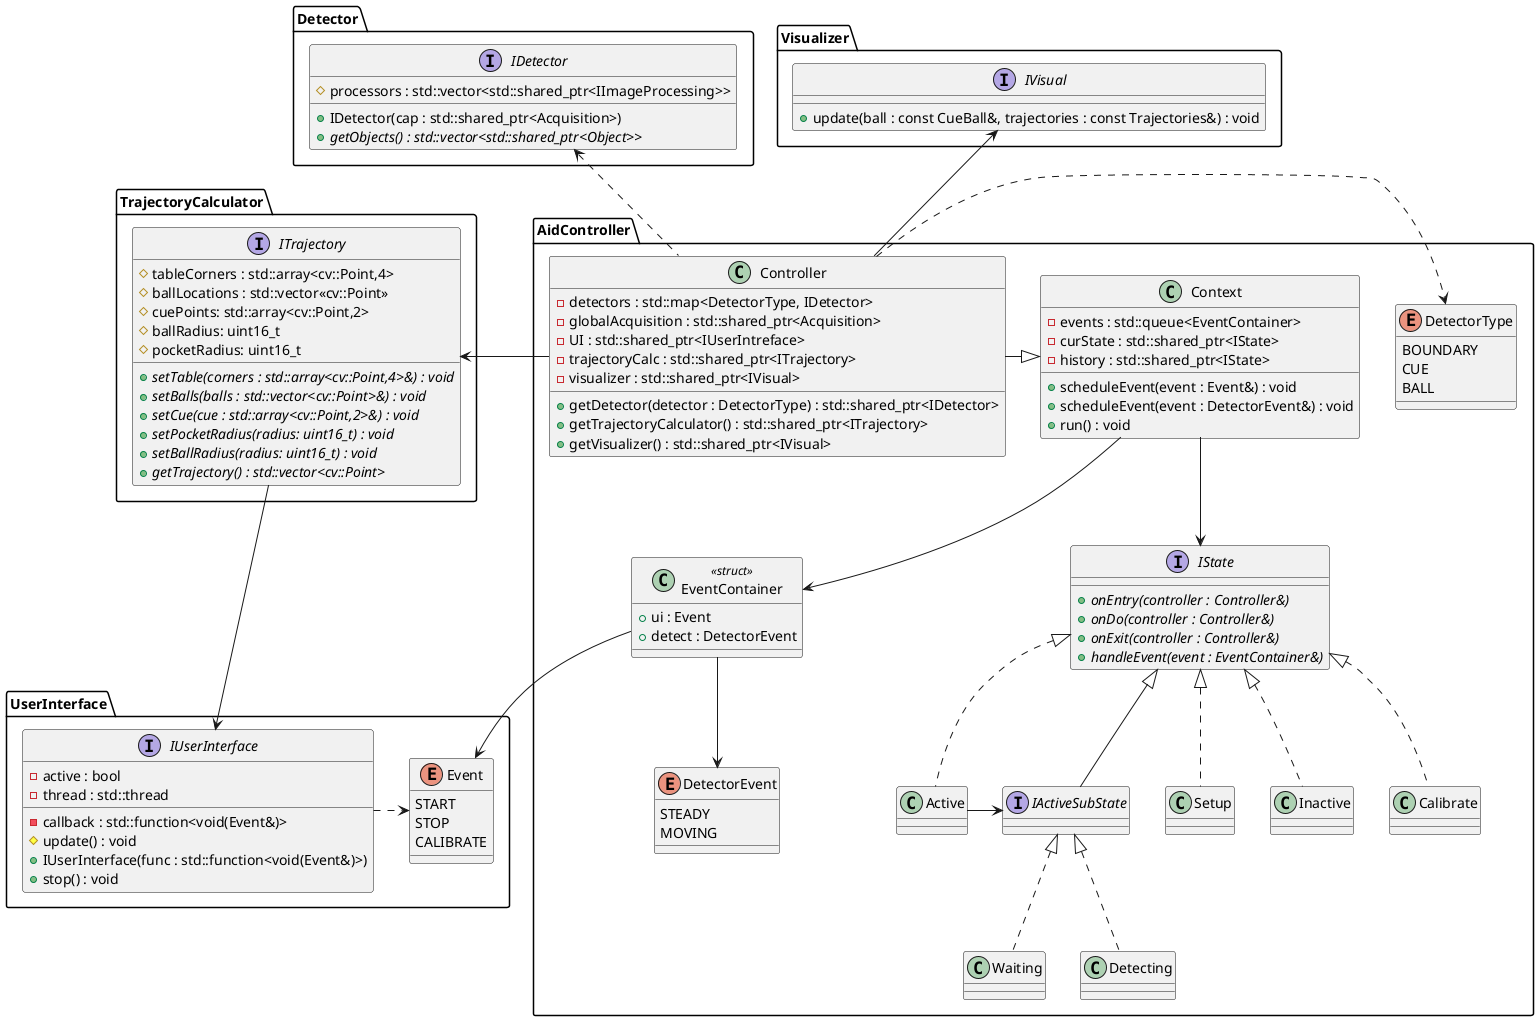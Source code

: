 @startuml

package Detector
{
    interface IDetector
    {
        + IDetector(cap : std::shared_ptr<Acquisition>)
        + //getObjects() : std::vector<std::shared_ptr<Object>>//

        # processors : std::vector<std::shared_ptr<IImageProcessing>>
    }
}

package Visualizer
{
    interface IVisual
    {
        + update(ball : const CueBall&, trajectories : const Trajectories&) : void
    }
}

package TrajectoryCalculator {

    interface ITrajectory{
        # tableCorners : std::array<cv::Point,4>
        # ballLocations : std::vector<<cv::Point>>
        # cuePoints: std::array<cv::Point,2>
        # ballRadius: uint16_t
        # pocketRadius: uint16_t
        
        + //setTable(corners : std::array<cv::Point,4>&) : void//
        + //setBalls(balls : std::vector<cv::Point>&) : void//
        + //setCue(cue : std::array<cv::Point,2>&) : void//
        + //setPocketRadius(radius: uint16_t) : void//
        + //setBallRadius(radius: uint16_t) : void//
        + //getTrajectory() : std::vector<cv::Point>//
    }
}

package UserInterface
{
    enum Event
    {
        START
        STOP
        CALIBRATE
    }

    interface IUserInterface
    {
        - active : bool
        - thread : std::thread
        - callback : std::function<void(Event&)>
        # update() : void
        + IUserInterface(func : std::function<void(Event&)>)
        + stop() : void
    }
}

package AidController
{
    class EventContainer <<struct>>
    {
        + ui : Event
        + detect : DetectorEvent
    }

    class Controller
    {
        - detectors : std::map<DetectorType, IDetector>
        - globalAcquisition : std::shared_ptr<Acquisition>
        - UI : std::shared_ptr<IUserIntreface>
        - trajectoryCalc : std::shared_ptr<ITrajectory>
        - visualizer : std::shared_ptr<IVisual>
        + getDetector(detector : DetectorType) : std::shared_ptr<IDetector>
        + getTrajectoryCalculator() : std::shared_ptr<ITrajectory>
        + getVisualizer() : std::shared_ptr<IVisual>
    }

    interface IState
    {
        + //onEntry(controller : Controller&)//
        + //onDo(controller : Controller&)//
        + //onExit(controller : Controller&)//
        + //handleEvent(event : EventContainer&)//
    }

    interface IActiveSubState

    class Waiting

    class Detecting

    class Setup

    class Active

    class Inactive

    class Calibrate

    enum DetectorEvent
    {
        STEADY
        MOVING
    }

    enum DetectorType
    {
        BOUNDARY
        CUE
        BALL
    }

    class Context
    {
        - events : std::queue<EventContainer>
        - curState : std::shared_ptr<IState>
        - history : std::shared_ptr<IState>
        + scheduleEvent(event : Event&) : void
        + scheduleEvent(event : DetectorEvent&) : void
        + run() : void
    }
}

ITrajectory <- Controller
IVisual <-- Controller
IDetector <.. Controller
Controller .> DetectorType
Controller -|> Context
'Context <|- Controller
Context --> IState
Context --> EventContainer

IState <|.. Setup
IState <|.. Active
IState <|.. Inactive
IState <|.. Calibrate

'Setup -[hidden]> Inactive
'Inactive -[hidden]> Calibrate
'Calibrate -[hidden]> Active

Active -> IActiveSubState 

IState <|-- IActiveSubState
IActiveSubState <|.. Waiting
IActiveSubState <|.. Detecting

IUserInterface .> Event

EventContainer --> Event
EventContainer --> DetectorEvent

ITrajectory --> IUserInterface

'Controller --> EventContainer 

@enduml